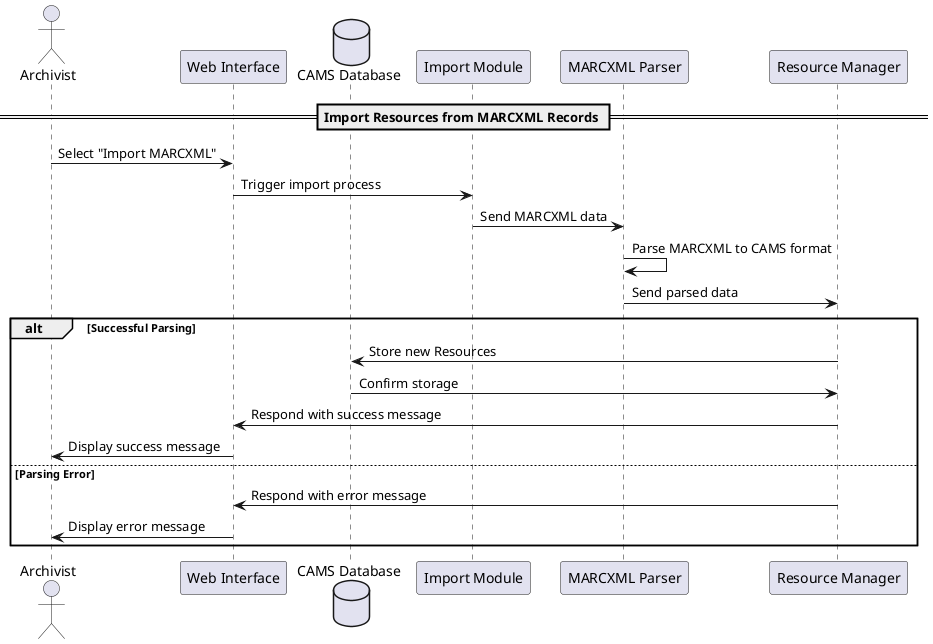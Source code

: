 @startuml
actor Archivist as archivist
participant "Web Interface" as web
database "CAMS Database" as db
participant "Import Module" as importMod
participant "MARCXML Parser" as parser
participant "Resource Manager" as resourceMan

== Import Resources from MARCXML Records ==

archivist -> web : Select "Import MARCXML"
web -> importMod : Trigger import process
importMod -> parser : Send MARCXML data
parser -> parser : Parse MARCXML to CAMS format
parser -> resourceMan : Send parsed data

alt Successful Parsing
    resourceMan -> db : Store new Resources
    db -> resourceMan : Confirm storage
    resourceMan -> web : Respond with success message
    web -> archivist : Display success message
else Parsing Error
    resourceMan -> web : Respond with error message
    web -> archivist : Display error message
end
@enduml